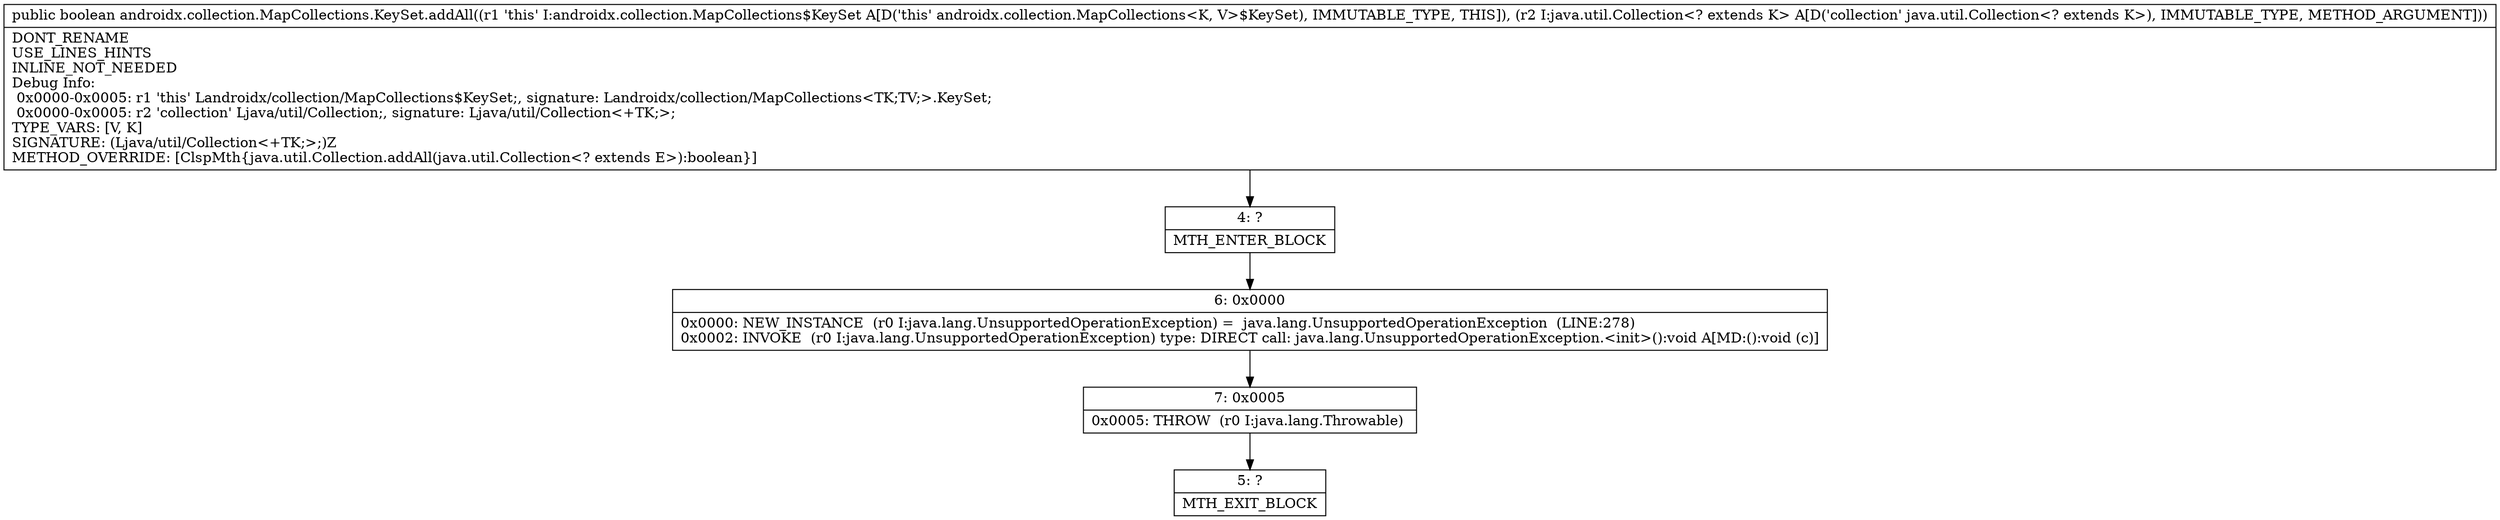 digraph "CFG forandroidx.collection.MapCollections.KeySet.addAll(Ljava\/util\/Collection;)Z" {
Node_4 [shape=record,label="{4\:\ ?|MTH_ENTER_BLOCK\l}"];
Node_6 [shape=record,label="{6\:\ 0x0000|0x0000: NEW_INSTANCE  (r0 I:java.lang.UnsupportedOperationException) =  java.lang.UnsupportedOperationException  (LINE:278)\l0x0002: INVOKE  (r0 I:java.lang.UnsupportedOperationException) type: DIRECT call: java.lang.UnsupportedOperationException.\<init\>():void A[MD:():void (c)]\l}"];
Node_7 [shape=record,label="{7\:\ 0x0005|0x0005: THROW  (r0 I:java.lang.Throwable) \l}"];
Node_5 [shape=record,label="{5\:\ ?|MTH_EXIT_BLOCK\l}"];
MethodNode[shape=record,label="{public boolean androidx.collection.MapCollections.KeySet.addAll((r1 'this' I:androidx.collection.MapCollections$KeySet A[D('this' androidx.collection.MapCollections\<K, V\>$KeySet), IMMUTABLE_TYPE, THIS]), (r2 I:java.util.Collection\<? extends K\> A[D('collection' java.util.Collection\<? extends K\>), IMMUTABLE_TYPE, METHOD_ARGUMENT]))  | DONT_RENAME\lUSE_LINES_HINTS\lINLINE_NOT_NEEDED\lDebug Info:\l  0x0000\-0x0005: r1 'this' Landroidx\/collection\/MapCollections$KeySet;, signature: Landroidx\/collection\/MapCollections\<TK;TV;\>.KeySet;\l  0x0000\-0x0005: r2 'collection' Ljava\/util\/Collection;, signature: Ljava\/util\/Collection\<+TK;\>;\lTYPE_VARS: [V, K]\lSIGNATURE: (Ljava\/util\/Collection\<+TK;\>;)Z\lMETHOD_OVERRIDE: [ClspMth\{java.util.Collection.addAll(java.util.Collection\<? extends E\>):boolean\}]\l}"];
MethodNode -> Node_4;Node_4 -> Node_6;
Node_6 -> Node_7;
Node_7 -> Node_5;
}

